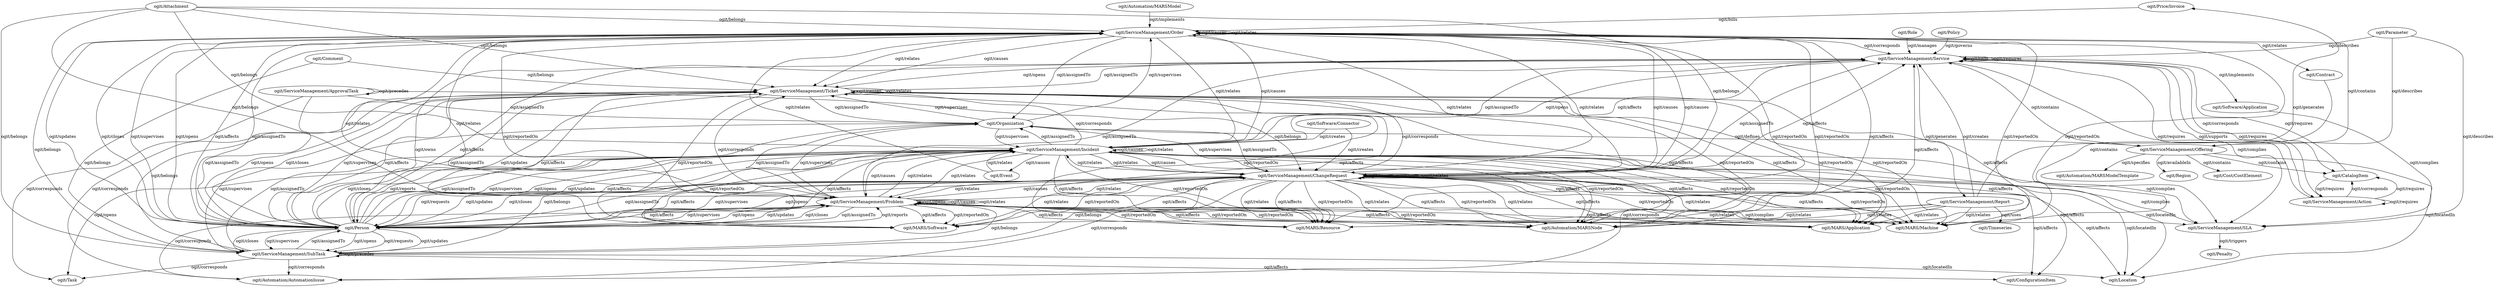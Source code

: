 digraph OGIT_ontology {
   "ogit/Price/Invoice" -> "ogit/ServiceManagement/Order" [label="ogit/bills    "];
   "ogit/ServiceManagement/Offering" -> "ogit/ServiceManagement/Order" [label="ogit/contains    "];
   "ogit/ServiceManagement/Offering" -> "ogit/ServiceManagement/Service" [label="ogit/contains    "];
   "ogit/ServiceManagement/Offering" -> "ogit/CatalogItem" [label="ogit/contains    "];
   "ogit/ServiceManagement/Offering" -> "ogit/Cost/CostElement" [label="ogit/contains    "];
   "ogit/Contract" -> "ogit/ServiceManagement/SLA" [label="ogit/contains    "];
   "ogit/Role" -> "ogit/ServiceManagement/Service" [label="ogit/manages    "];
   "ogit/Organization" -> "ogit/ServiceManagement/Offering" [label="ogit/defines    "];
   "ogit/ServiceManagement/SLA" -> "ogit/Penalty" [label="ogit/triggers    "];
   "ogit/ServiceManagement/Service" -> "ogit/ServiceManagement/Action" [label="ogit/supports    "];
   "ogit/Organization" -> "ogit/ServiceManagement/SubTask" [label="ogit/supervises    "];
   "ogit/Organization" -> "ogit/ServiceManagement/ChangeRequest" [label="ogit/supervises    "];
   "ogit/Organization" -> "ogit/ServiceManagement/Order" [label="ogit/supervises    "];
   "ogit/Organization" -> "ogit/ServiceManagement/Ticket" [label="ogit/supervises    "];
   "ogit/Organization" -> "ogit/ServiceManagement/Problem" [label="ogit/supervises    "];
   "ogit/Organization" -> "ogit/ServiceManagement/Incident" [label="ogit/supervises    "];
   "ogit/Person" -> "ogit/ServiceManagement/SubTask" [label="ogit/supervises    "];
   "ogit/Person" -> "ogit/ServiceManagement/ChangeRequest" [label="ogit/supervises    "];
   "ogit/Person" -> "ogit/ServiceManagement/Order" [label="ogit/supervises    "];
   "ogit/Person" -> "ogit/ServiceManagement/Ticket" [label="ogit/supervises    "];
   "ogit/Person" -> "ogit/ServiceManagement/Problem" [label="ogit/supervises    "];
   "ogit/Person" -> "ogit/ServiceManagement/Incident" [label="ogit/supervises    "];
   "ogit/ServiceManagement/ApprovalTask" -> "ogit/Person" [label="ogit/assignedTo    "];
   "ogit/ServiceManagement/ApprovalTask" -> "ogit/Organization" [label="ogit/assignedTo    "];
   "ogit/ServiceManagement/ChangeRequest" -> "ogit/Person" [label="ogit/assignedTo    "];
   "ogit/ServiceManagement/ChangeRequest" -> "ogit/Organization" [label="ogit/assignedTo    "];
   "ogit/ServiceManagement/ChangeRequest" -> "ogit/ServiceManagement/Service" [label="ogit/assignedTo    "];
   "ogit/ServiceManagement/Incident" -> "ogit/Person" [label="ogit/assignedTo    "];
   "ogit/ServiceManagement/Incident" -> "ogit/Organization" [label="ogit/assignedTo    "];
   "ogit/ServiceManagement/Incident" -> "ogit/ServiceManagement/Service" [label="ogit/assignedTo    "];
   "ogit/ServiceManagement/Order" -> "ogit/Person" [label="ogit/assignedTo    "];
   "ogit/ServiceManagement/Order" -> "ogit/Organization" [label="ogit/assignedTo    "];
   "ogit/ServiceManagement/Problem" -> "ogit/Person" [label="ogit/assignedTo    "];
   "ogit/ServiceManagement/Problem" -> "ogit/Organization" [label="ogit/assignedTo    "];
   "ogit/ServiceManagement/Problem" -> "ogit/ServiceManagement/Service" [label="ogit/assignedTo    "];
   "ogit/ServiceManagement/SubTask" -> "ogit/Person" [label="ogit/assignedTo    "];
   "ogit/ServiceManagement/SubTask" -> "ogit/Organization" [label="ogit/assignedTo    "];
   "ogit/ServiceManagement/Ticket" -> "ogit/Person" [label="ogit/assignedTo    "];
   "ogit/ServiceManagement/Ticket" -> "ogit/Organization" [label="ogit/assignedTo    "];
   "ogit/ServiceManagement/Ticket" -> "ogit/ServiceManagement/Service" [label="ogit/assignedTo    "];
   "ogit/ServiceManagement/Report" -> "ogit/Price/Invoice" [label="ogit/generates    "];
   "ogit/ServiceManagement/Service" -> "ogit/ServiceManagement/Report" [label="ogit/generates    "];
   "ogit/ServiceManagement/Offering" -> "ogit/Automation/MARSModelTemplate" [label="ogit/specifies    "];
   "ogit/ServiceManagement/Service" -> "ogit/ServiceManagement/Service" [label="ogit/calls    "];
   "ogit/ServiceManagement/Incident" -> "ogit/Task" [label="ogit/opens    "];
   "ogit/ServiceManagement/Problem" -> "ogit/ServiceManagement/Problem" [label="ogit/opens    "];
   "ogit/ServiceManagement/Service" -> "ogit/ServiceManagement/Ticket" [label="ogit/opens    "];
   "ogit/ServiceManagement/Service" -> "ogit/ServiceManagement/Incident" [label="ogit/opens    "];
   "ogit/Person" -> "ogit/ServiceManagement/SubTask" [label="ogit/opens    "];
   "ogit/Person" -> "ogit/ServiceManagement/ChangeRequest" [label="ogit/opens    "];
   "ogit/Person" -> "ogit/ServiceManagement/Order" [label="ogit/opens    "];
   "ogit/Person" -> "ogit/ServiceManagement/Ticket" [label="ogit/opens    "];
   "ogit/Person" -> "ogit/ServiceManagement/Problem" [label="ogit/opens    "];
   "ogit/Person" -> "ogit/ServiceManagement/Incident" [label="ogit/opens    "];
   "ogit/Parameter" -> "ogit/ServiceManagement/SLA" [label="ogit/describes    "];
   "ogit/Parameter" -> "ogit/ServiceManagement/Service" [label="ogit/describes    "];
   "ogit/Parameter" -> "ogit/ServiceManagement/Offering" [label="ogit/describes    "];
   "ogit/ServiceManagement/ApprovalTask" -> "ogit/ServiceManagement/ApprovalTask" [label="ogit/precedes    "];
   "ogit/ServiceManagement/SubTask" -> "ogit/ServiceManagement/SubTask" [label="ogit/precedes    "];
   "ogit/ServiceManagement/Report" -> "ogit/ServiceManagement/Service" [label="ogit/creates    "];
   "ogit/Software/Connector" -> "ogit/ServiceManagement/ChangeRequest" [label="ogit/creates    "];
   "ogit/Software/Connector" -> "ogit/ServiceManagement/Incident" [label="ogit/creates    "];
   "ogit/ServiceManagement/ChangeRequest" -> "ogit/ServiceManagement/SLA" [label="ogit/complies    "];
   "ogit/ServiceManagement/Incident" -> "ogit/ServiceManagement/SLA" [label="ogit/complies    "];
   "ogit/ServiceManagement/Problem" -> "ogit/ServiceManagement/SLA" [label="ogit/complies    "];
   "ogit/ServiceManagement/Service" -> "ogit/ServiceManagement/SLA" [label="ogit/complies    "];
   "ogit/Software/Application" -> "ogit/ServiceManagement/SLA" [label="ogit/complies    "];
   "ogit/ServiceManagement/ChangeRequest" -> "ogit/Location" [label="ogit/locatedIn    "];
   "ogit/ServiceManagement/Incident" -> "ogit/Location" [label="ogit/locatedIn    "];
   "ogit/ServiceManagement/Offering" -> "ogit/Location" [label="ogit/locatedIn    "];
   "ogit/ServiceManagement/SubTask" -> "ogit/Location" [label="ogit/locatedIn    "];
   "ogit/ServiceManagement/Action" -> "ogit/CatalogItem" [label="ogit/corresponds    "];
   "ogit/ServiceManagement/ApprovalTask" -> "ogit/Task" [label="ogit/corresponds    "];
   "ogit/ServiceManagement/ChangeRequest" -> "ogit/ServiceManagement/Ticket" [label="ogit/corresponds    "];
   "ogit/ServiceManagement/ChangeRequest" -> "ogit/Automation/AutomationIssue" [label="ogit/corresponds    "];
   "ogit/ServiceManagement/Incident" -> "ogit/ServiceManagement/Ticket" [label="ogit/corresponds    "];
   "ogit/ServiceManagement/Incident" -> "ogit/Automation/AutomationIssue" [label="ogit/corresponds    "];
   "ogit/ServiceManagement/Order" -> "ogit/ServiceManagement/Service" [label="ogit/corresponds    "];
   "ogit/ServiceManagement/Problem" -> "ogit/ServiceManagement/Ticket" [label="ogit/corresponds    "];
   "ogit/ServiceManagement/Problem" -> "ogit/Automation/AutomationIssue" [label="ogit/corresponds    "];
   "ogit/ServiceManagement/Service" -> "ogit/CatalogItem" [label="ogit/corresponds    "];
   "ogit/ServiceManagement/SubTask" -> "ogit/Task" [label="ogit/corresponds    "];
   "ogit/ServiceManagement/SubTask" -> "ogit/Automation/AutomationIssue" [label="ogit/corresponds    "];
   "ogit/ServiceManagement/Ticket" -> "ogit/Automation/AutomationIssue" [label="ogit/corresponds    "];
   "ogit/Automation/MARSNode" -> "ogit/ServiceManagement/Service" [label="ogit/affects    "];
   "ogit/ServiceManagement/ChangeRequest" -> "ogit/Location" [label="ogit/affects    "];
   "ogit/ServiceManagement/ChangeRequest" -> "ogit/ConfigurationItem" [label="ogit/affects    "];
   "ogit/ServiceManagement/ChangeRequest" -> "ogit/ServiceManagement/Service" [label="ogit/affects    "];
   "ogit/ServiceManagement/ChangeRequest" -> "ogit/Person" [label="ogit/affects    "];
   "ogit/ServiceManagement/ChangeRequest" -> "ogit/MARS/Application" [label="ogit/affects    "];
   "ogit/ServiceManagement/ChangeRequest" -> "ogit/MARS/Resource" [label="ogit/affects    "];
   "ogit/ServiceManagement/ChangeRequest" -> "ogit/MARS/Software" [label="ogit/affects    "];
   "ogit/ServiceManagement/ChangeRequest" -> "ogit/MARS/Machine" [label="ogit/affects    "];
   "ogit/ServiceManagement/ChangeRequest" -> "ogit/Automation/MARSNode" [label="ogit/affects    "];
   "ogit/ServiceManagement/Incident" -> "ogit/ServiceManagement/Service" [label="ogit/affects    "];
   "ogit/ServiceManagement/Incident" -> "ogit/ConfigurationItem" [label="ogit/affects    "];
   "ogit/ServiceManagement/Incident" -> "ogit/Person" [label="ogit/affects    "];
   "ogit/ServiceManagement/Incident" -> "ogit/MARS/Application" [label="ogit/affects    "];
   "ogit/ServiceManagement/Incident" -> "ogit/MARS/Resource" [label="ogit/affects    "];
   "ogit/ServiceManagement/Incident" -> "ogit/MARS/Software" [label="ogit/affects    "];
   "ogit/ServiceManagement/Incident" -> "ogit/MARS/Machine" [label="ogit/affects    "];
   "ogit/ServiceManagement/Incident" -> "ogit/Automation/MARSNode" [label="ogit/affects    "];
   "ogit/ServiceManagement/Order" -> "ogit/Person" [label="ogit/affects    "];
   "ogit/ServiceManagement/Order" -> "ogit/Automation/MARSNode" [label="ogit/affects    "];
   "ogit/ServiceManagement/Problem" -> "ogit/Person" [label="ogit/affects    "];
   "ogit/ServiceManagement/Problem" -> "ogit/MARS/Application" [label="ogit/affects    "];
   "ogit/ServiceManagement/Problem" -> "ogit/MARS/Resource" [label="ogit/affects    "];
   "ogit/ServiceManagement/Problem" -> "ogit/MARS/Software" [label="ogit/affects    "];
   "ogit/ServiceManagement/Problem" -> "ogit/MARS/Machine" [label="ogit/affects    "];
   "ogit/ServiceManagement/Problem" -> "ogit/Automation/MARSNode" [label="ogit/affects    "];
   "ogit/ServiceManagement/Service" -> "ogit/Person" [label="ogit/affects    "];
   "ogit/ServiceManagement/SubTask" -> "ogit/ConfigurationItem" [label="ogit/affects    "];
   "ogit/ServiceManagement/Ticket" -> "ogit/Person" [label="ogit/affects    "];
   "ogit/ServiceManagement/Ticket" -> "ogit/MARS/Application" [label="ogit/affects    "];
   "ogit/ServiceManagement/Ticket" -> "ogit/MARS/Resource" [label="ogit/affects    "];
   "ogit/ServiceManagement/Ticket" -> "ogit/MARS/Software" [label="ogit/affects    "];
   "ogit/ServiceManagement/Ticket" -> "ogit/MARS/Machine" [label="ogit/affects    "];
   "ogit/ServiceManagement/Ticket" -> "ogit/Automation/MARSNode" [label="ogit/affects    "];
   "ogit/ServiceManagement/Action" -> "ogit/ServiceManagement/Service" [label="ogit/requires    "];
   "ogit/ServiceManagement/Action" -> "ogit/ServiceManagement/Action" [label="ogit/requires    "];
   "ogit/ServiceManagement/Action" -> "ogit/CatalogItem" [label="ogit/requires    "];
   "ogit/ServiceManagement/Service" -> "ogit/ServiceManagement/Service" [label="ogit/requires    "];
   "ogit/ServiceManagement/Service" -> "ogit/ServiceManagement/Action" [label="ogit/requires    "];
   "ogit/CatalogItem" -> "ogit/ServiceManagement/Service" [label="ogit/requires    "];
   "ogit/CatalogItem" -> "ogit/ServiceManagement/Action" [label="ogit/requires    "];
   "ogit/Automation/MARSModel" -> "ogit/ServiceManagement/Order" [label="ogit/implements    "];
   "ogit/ServiceManagement/Service" -> "ogit/Software/Application" [label="ogit/implements    "];
   "ogit/Person" -> "ogit/ServiceManagement/SubTask" [label="ogit/requests    "];
   "ogit/Person" -> "ogit/ServiceManagement/ChangeRequest" [label="ogit/requests    "];
   "ogit/Person" -> "ogit/ServiceManagement/ChangeRequest" [label="ogit/updates    "];
   "ogit/Person" -> "ogit/ServiceManagement/Order" [label="ogit/updates    "];
   "ogit/Person" -> "ogit/ServiceManagement/Ticket" [label="ogit/updates    "];
   "ogit/Person" -> "ogit/ServiceManagement/Problem" [label="ogit/updates    "];
   "ogit/Person" -> "ogit/ServiceManagement/Incident" [label="ogit/updates    "];
   "ogit/Person" -> "ogit/ServiceManagement/SubTask" [label="ogit/updates    "];
   "ogit/ServiceManagement/ChangeRequest" -> "ogit/ServiceManagement/ChangeRequest" [label="ogit/causes    "];
   "ogit/ServiceManagement/ChangeRequest" -> "ogit/ServiceManagement/Order" [label="ogit/causes    "];
   "ogit/ServiceManagement/Incident" -> "ogit/ServiceManagement/Problem" [label="ogit/causes    "];
   "ogit/ServiceManagement/Incident" -> "ogit/ServiceManagement/Incident" [label="ogit/causes    "];
   "ogit/ServiceManagement/Incident" -> "ogit/Event" [label="ogit/causes    "];
   "ogit/ServiceManagement/Incident" -> "ogit/ServiceManagement/ChangeRequest" [label="ogit/causes    "];
   "ogit/ServiceManagement/Incident" -> "ogit/ServiceManagement/Order" [label="ogit/causes    "];
   "ogit/ServiceManagement/Order" -> "ogit/ServiceManagement/Ticket" [label="ogit/causes    "];
   "ogit/ServiceManagement/Order" -> "ogit/ServiceManagement/ChangeRequest" [label="ogit/causes    "];
   "ogit/ServiceManagement/Order" -> "ogit/ServiceManagement/Order" [label="ogit/causes    "];
   "ogit/ServiceManagement/Problem" -> "ogit/ServiceManagement/Problem" [label="ogit/causes    "];
   "ogit/ServiceManagement/Problem" -> "ogit/ServiceManagement/ChangeRequest" [label="ogit/causes    "];
   "ogit/ServiceManagement/Ticket" -> "ogit/ServiceManagement/Ticket" [label="ogit/causes    "];
   "ogit/Person" -> "ogit/ServiceManagement/Service" [label="ogit/owns    "];
   "ogit/Person" -> "ogit/ServiceManagement/ChangeRequest" [label="ogit/closes    "];
   "ogit/Person" -> "ogit/ServiceManagement/Order" [label="ogit/closes    "];
   "ogit/Person" -> "ogit/ServiceManagement/Ticket" [label="ogit/closes    "];
   "ogit/Person" -> "ogit/ServiceManagement/Problem" [label="ogit/closes    "];
   "ogit/Person" -> "ogit/ServiceManagement/Incident" [label="ogit/closes    "];
   "ogit/Person" -> "ogit/ServiceManagement/SubTask" [label="ogit/closes    "];
   "ogit/ServiceManagement/ApprovalTask" -> "ogit/ServiceManagement/ChangeRequest" [label="ogit/belongs    "];
   "ogit/ServiceManagement/SubTask" -> "ogit/ServiceManagement/Ticket" [label="ogit/belongs    "];
   "ogit/ServiceManagement/SubTask" -> "ogit/ServiceManagement/Problem" [label="ogit/belongs    "];
   "ogit/ServiceManagement/SubTask" -> "ogit/ServiceManagement/Incident" [label="ogit/belongs    "];
   "ogit/ServiceManagement/SubTask" -> "ogit/ServiceManagement/ChangeRequest" [label="ogit/belongs    "];
   "ogit/ServiceManagement/SubTask" -> "ogit/ServiceManagement/Order" [label="ogit/belongs    "];
   "ogit/Attachment" -> "ogit/ServiceManagement/SubTask" [label="ogit/belongs    "];
   "ogit/Attachment" -> "ogit/ServiceManagement/Ticket" [label="ogit/belongs    "];
   "ogit/Attachment" -> "ogit/ServiceManagement/Problem" [label="ogit/belongs    "];
   "ogit/Attachment" -> "ogit/ServiceManagement/Incident" [label="ogit/belongs    "];
   "ogit/Attachment" -> "ogit/ServiceManagement/ChangeRequest" [label="ogit/belongs    "];
   "ogit/Attachment" -> "ogit/ServiceManagement/Order" [label="ogit/belongs    "];
   "ogit/Comment" -> "ogit/ServiceManagement/SubTask" [label="ogit/belongs    "];
   "ogit/Comment" -> "ogit/ServiceManagement/Ticket" [label="ogit/belongs    "];
   "ogit/Person" -> "ogit/ServiceManagement/Problem" [label="ogit/reports    "];
   "ogit/Person" -> "ogit/ServiceManagement/Incident" [label="ogit/reports    "];
   "ogit/ServiceManagement/ChangeRequest" -> "ogit/ServiceManagement/ChangeRequest" [label="ogit/uses    "];
   "ogit/ServiceManagement/Report" -> "ogit/Timeseries" [label="ogit/uses    "];
   "ogit/ServiceManagement/ChangeRequest" -> "ogit/MARS/Machine" [label="ogit/reportedOn    "];
   "ogit/ServiceManagement/ChangeRequest" -> "ogit/MARS/Software" [label="ogit/reportedOn    "];
   "ogit/ServiceManagement/ChangeRequest" -> "ogit/MARS/Resource" [label="ogit/reportedOn    "];
   "ogit/ServiceManagement/ChangeRequest" -> "ogit/MARS/Application" [label="ogit/reportedOn    "];
   "ogit/ServiceManagement/ChangeRequest" -> "ogit/Automation/MARSNode" [label="ogit/reportedOn    "];
   "ogit/ServiceManagement/Incident" -> "ogit/MARS/Machine" [label="ogit/reportedOn    "];
   "ogit/ServiceManagement/Incident" -> "ogit/MARS/Software" [label="ogit/reportedOn    "];
   "ogit/ServiceManagement/Incident" -> "ogit/MARS/Resource" [label="ogit/reportedOn    "];
   "ogit/ServiceManagement/Incident" -> "ogit/MARS/Application" [label="ogit/reportedOn    "];
   "ogit/ServiceManagement/Incident" -> "ogit/Automation/MARSNode" [label="ogit/reportedOn    "];
   "ogit/ServiceManagement/Order" -> "ogit/MARS/Machine" [label="ogit/reportedOn    "];
   "ogit/ServiceManagement/Order" -> "ogit/MARS/Software" [label="ogit/reportedOn    "];
   "ogit/ServiceManagement/Order" -> "ogit/MARS/Resource" [label="ogit/reportedOn    "];
   "ogit/ServiceManagement/Order" -> "ogit/MARS/Application" [label="ogit/reportedOn    "];
   "ogit/ServiceManagement/Order" -> "ogit/Automation/MARSNode" [label="ogit/reportedOn    "];
   "ogit/ServiceManagement/Problem" -> "ogit/MARS/Machine" [label="ogit/reportedOn    "];
   "ogit/ServiceManagement/Problem" -> "ogit/MARS/Software" [label="ogit/reportedOn    "];
   "ogit/ServiceManagement/Problem" -> "ogit/MARS/Resource" [label="ogit/reportedOn    "];
   "ogit/ServiceManagement/Problem" -> "ogit/MARS/Application" [label="ogit/reportedOn    "];
   "ogit/ServiceManagement/Problem" -> "ogit/Automation/MARSNode" [label="ogit/reportedOn    "];
   "ogit/ServiceManagement/Ticket" -> "ogit/MARS/Machine" [label="ogit/reportedOn    "];
   "ogit/ServiceManagement/Ticket" -> "ogit/MARS/Software" [label="ogit/reportedOn    "];
   "ogit/ServiceManagement/Ticket" -> "ogit/MARS/Resource" [label="ogit/reportedOn    "];
   "ogit/ServiceManagement/Ticket" -> "ogit/MARS/Application" [label="ogit/reportedOn    "];
   "ogit/ServiceManagement/Ticket" -> "ogit/Automation/MARSNode" [label="ogit/reportedOn    "];
   "ogit/Policy" -> "ogit/ServiceManagement/Service" [label="ogit/governs    "];
   "ogit/ServiceManagement/ChangeRequest" -> "ogit/ServiceManagement/Problem" [label="ogit/relates    "];
   "ogit/ServiceManagement/ChangeRequest" -> "ogit/ServiceManagement/Incident" [label="ogit/relates    "];
   "ogit/ServiceManagement/ChangeRequest" -> "ogit/ServiceManagement/ChangeRequest" [label="ogit/relates    "];
   "ogit/ServiceManagement/ChangeRequest" -> "ogit/ServiceManagement/Order" [label="ogit/relates    "];
   "ogit/ServiceManagement/ChangeRequest" -> "ogit/MARS/Machine" [label="ogit/relates    "];
   "ogit/ServiceManagement/ChangeRequest" -> "ogit/MARS/Software" [label="ogit/relates    "];
   "ogit/ServiceManagement/ChangeRequest" -> "ogit/MARS/Resource" [label="ogit/relates    "];
   "ogit/ServiceManagement/ChangeRequest" -> "ogit/MARS/Application" [label="ogit/relates    "];
   "ogit/ServiceManagement/ChangeRequest" -> "ogit/Automation/MARSNode" [label="ogit/relates    "];
   "ogit/ServiceManagement/Incident" -> "ogit/ServiceManagement/Problem" [label="ogit/relates    "];
   "ogit/ServiceManagement/Incident" -> "ogit/ServiceManagement/Incident" [label="ogit/relates    "];
   "ogit/ServiceManagement/Incident" -> "ogit/ServiceManagement/ChangeRequest" [label="ogit/relates    "];
   "ogit/ServiceManagement/Order" -> "ogit/ServiceManagement/Ticket" [label="ogit/relates    "];
   "ogit/ServiceManagement/Order" -> "ogit/ServiceManagement/Problem" [label="ogit/relates    "];
   "ogit/ServiceManagement/Order" -> "ogit/ServiceManagement/Incident" [label="ogit/relates    "];
   "ogit/ServiceManagement/Order" -> "ogit/ServiceManagement/ChangeRequest" [label="ogit/relates    "];
   "ogit/ServiceManagement/Order" -> "ogit/ServiceManagement/Order" [label="ogit/relates    "];
   "ogit/ServiceManagement/Order" -> "ogit/Contract" [label="ogit/relates    "];
   "ogit/ServiceManagement/Problem" -> "ogit/ServiceManagement/Problem" [label="ogit/relates    "];
   "ogit/ServiceManagement/Problem" -> "ogit/ServiceManagement/Incident" [label="ogit/relates    "];
   "ogit/ServiceManagement/Problem" -> "ogit/ServiceManagement/ChangeRequest" [label="ogit/relates    "];
   "ogit/ServiceManagement/Problem" -> "ogit/ServiceManagement/Order" [label="ogit/relates    "];
   "ogit/ServiceManagement/Report" -> "ogit/MARS/Machine" [label="ogit/relates    "];
   "ogit/ServiceManagement/Report" -> "ogit/MARS/Software" [label="ogit/relates    "];
   "ogit/ServiceManagement/Report" -> "ogit/MARS/Resource" [label="ogit/relates    "];
   "ogit/ServiceManagement/Report" -> "ogit/MARS/Application" [label="ogit/relates    "];
   "ogit/ServiceManagement/Report" -> "ogit/Automation/MARSNode" [label="ogit/relates    "];
   "ogit/ServiceManagement/Ticket" -> "ogit/ServiceManagement/Ticket" [label="ogit/relates    "];
   "ogit/Event" -> "ogit/ServiceManagement/Order" [label="ogit/relates    "];
   "ogit/Event" -> "ogit/ServiceManagement/Incident" [label="ogit/relates    "];
   "ogit/ServiceManagement/Offering" -> "ogit/Region" [label="ogit/availableIn    "];
}
